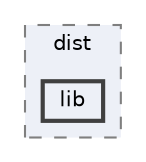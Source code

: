 digraph "pkiclassroomrescheduler/src/main/frontend/node_modules/@bcoe/v8-coverage/dist/lib"
{
 // LATEX_PDF_SIZE
  bgcolor="transparent";
  edge [fontname=Helvetica,fontsize=10,labelfontname=Helvetica,labelfontsize=10];
  node [fontname=Helvetica,fontsize=10,shape=box,height=0.2,width=0.4];
  compound=true
  subgraph clusterdir_d53745f565e2e28f756bf122ededc177 {
    graph [ bgcolor="#edf0f7", pencolor="grey50", label="dist", fontname=Helvetica,fontsize=10 style="filled,dashed", URL="dir_d53745f565e2e28f756bf122ededc177.html",tooltip=""]
  dir_273b830f0bcc7de79ef3f93bf0bf9dde [label="lib", fillcolor="#edf0f7", color="grey25", style="filled,bold", URL="dir_273b830f0bcc7de79ef3f93bf0bf9dde.html",tooltip=""];
  }
}
